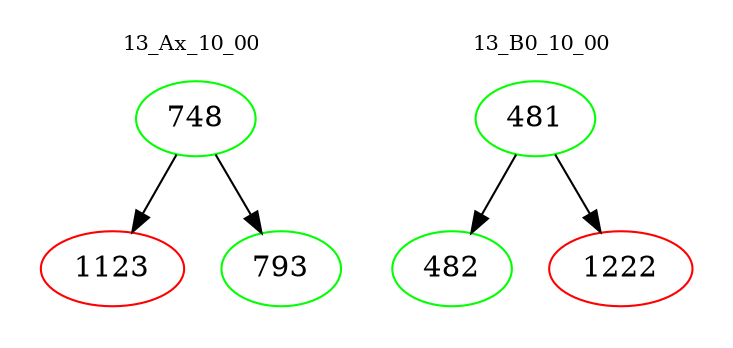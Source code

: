 digraph{
subgraph cluster_0 {
color = white
label = "13_Ax_10_00";
fontsize=10;
T0_748 [label="748", color="green"]
T0_748 -> T0_1123 [color="black"]
T0_1123 [label="1123", color="red"]
T0_748 -> T0_793 [color="black"]
T0_793 [label="793", color="green"]
}
subgraph cluster_1 {
color = white
label = "13_B0_10_00";
fontsize=10;
T1_481 [label="481", color="green"]
T1_481 -> T1_482 [color="black"]
T1_482 [label="482", color="green"]
T1_481 -> T1_1222 [color="black"]
T1_1222 [label="1222", color="red"]
}
}
